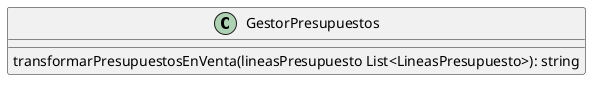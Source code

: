 @startuml GestorPresupuestos
class GestorPresupuestos{
    transformarPresupuestosEnVenta(lineasPresupuesto List<LineasPresupuesto>): string
}
@enduml
